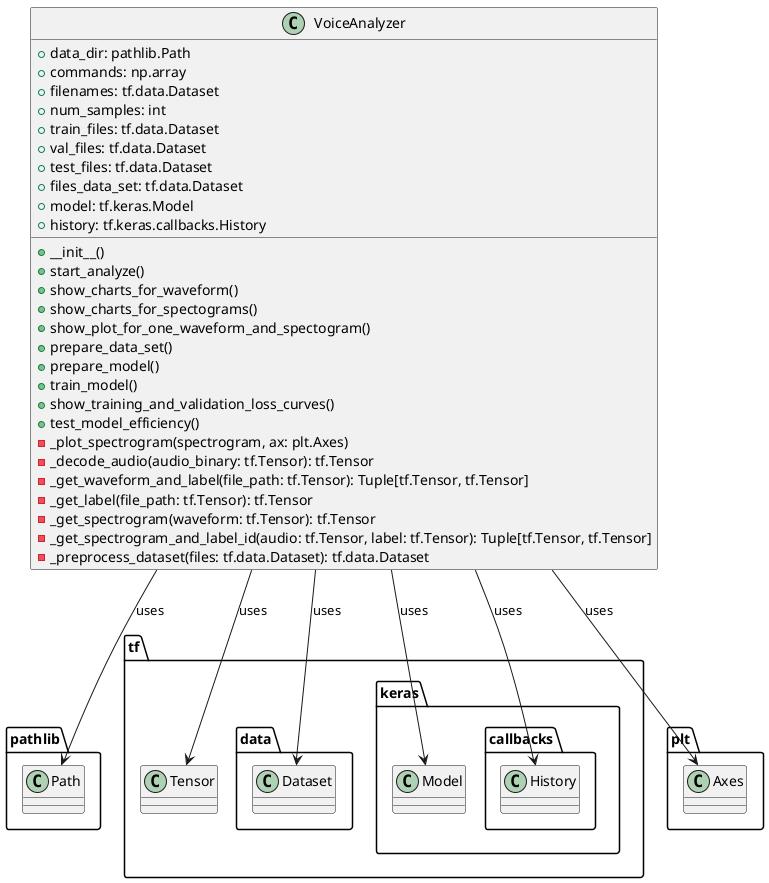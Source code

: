 @startuml voice_analyzer
class VoiceAnalyzer {
    + data_dir: pathlib.Path
    + commands: np.array
    + filenames: tf.data.Dataset
    + num_samples: int
    + train_files: tf.data.Dataset
    + val_files: tf.data.Dataset
    + test_files: tf.data.Dataset
    + files_data_set: tf.data.Dataset
    + model: tf.keras.Model
    + history: tf.keras.callbacks.History
    
    + __init__()
    + start_analyze()
    + show_charts_for_waveform()
    + show_charts_for_spectograms()
    + show_plot_for_one_waveform_and_spectogram()
    + prepare_data_set()
    + prepare_model()
    + train_model()
    + show_training_and_validation_loss_curves()
    + test_model_efficiency()
    - _plot_spectrogram(spectrogram, ax: plt.Axes)
    - _decode_audio(audio_binary: tf.Tensor): tf.Tensor
    - _get_waveform_and_label(file_path: tf.Tensor): Tuple[tf.Tensor, tf.Tensor]
    - _get_label(file_path: tf.Tensor): tf.Tensor
    - _get_spectrogram(waveform: tf.Tensor): tf.Tensor
    - _get_spectrogram_and_label_id(audio: tf.Tensor, label: tf.Tensor): Tuple[tf.Tensor, tf.Tensor]
    - _preprocess_dataset(files: tf.data.Dataset): tf.data.Dataset
}

class pathlib.Path
class tf.data.Dataset
class tf.Tensor
class tf.keras.Model
class tf.keras.callbacks.History
class plt.Axes

VoiceAnalyzer --> pathlib.Path : uses
VoiceAnalyzer --> tf.data.Dataset : uses
VoiceAnalyzer --> tf.Tensor : uses
VoiceAnalyzer --> tf.keras.Model : uses
VoiceAnalyzer --> tf.keras.callbacks.History : uses
VoiceAnalyzer --> plt.Axes : uses

@enduml
